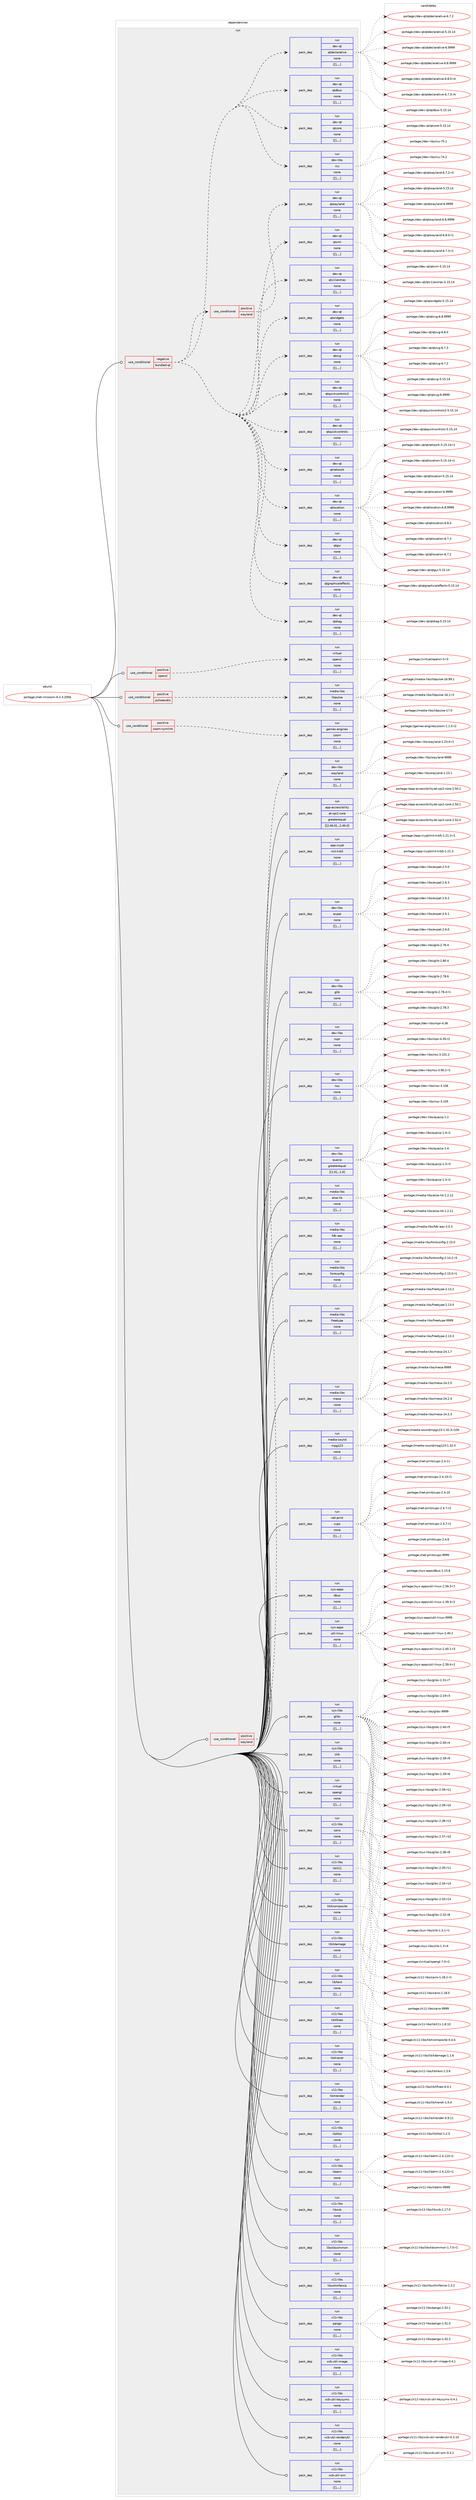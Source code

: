 digraph prolog {

# *************
# Graph options
# *************

newrank=true;
concentrate=true;
compound=true;
graph [rankdir=LR,fontname=Helvetica,fontsize=10,ranksep=1.5];#, ranksep=2.5, nodesep=0.2];
edge  [arrowhead=vee];
node  [fontname=Helvetica,fontsize=10];

# **********
# The ebuild
# **********

subgraph cluster_leftcol {
color=gray;
label=<<i>ebuild</i>>;
id [label="portage://net-im/zoom-6.2.3.2056", color=red, width=4, href="../net-im/zoom-6.2.3.2056.svg"];
}

# ****************
# The dependencies
# ****************

subgraph cluster_midcol {
color=gray;
label=<<i>dependencies</i>>;
subgraph cluster_compile {
fillcolor="#eeeeee";
style=filled;
label=<<i>compile</i>>;
}
subgraph cluster_compileandrun {
fillcolor="#eeeeee";
style=filled;
label=<<i>compile and run</i>>;
}
subgraph cluster_run {
fillcolor="#eeeeee";
style=filled;
label=<<i>run</i>>;
subgraph cond98597 {
dependency377284 [label=<<TABLE BORDER="0" CELLBORDER="1" CELLSPACING="0" CELLPADDING="4"><TR><TD ROWSPAN="3" CELLPADDING="10">use_conditional</TD></TR><TR><TD>negative</TD></TR><TR><TD>bundled-qt</TD></TR></TABLE>>, shape=none, color=red];
subgraph pack275786 {
dependency377289 [label=<<TABLE BORDER="0" CELLBORDER="1" CELLSPACING="0" CELLPADDING="4" WIDTH="220"><TR><TD ROWSPAN="6" CELLPADDING="30">pack_dep</TD></TR><TR><TD WIDTH="110">run</TD></TR><TR><TD>dev-libs</TD></TR><TR><TD>icu</TD></TR><TR><TD>none</TD></TR><TR><TD>[[],,,,]</TD></TR></TABLE>>, shape=none, color=blue];
}
dependency377284:e -> dependency377289:w [weight=20,style="dashed",arrowhead="vee"];
subgraph pack275790 {
dependency377309 [label=<<TABLE BORDER="0" CELLBORDER="1" CELLSPACING="0" CELLPADDING="4" WIDTH="220"><TR><TD ROWSPAN="6" CELLPADDING="30">pack_dep</TD></TR><TR><TD WIDTH="110">run</TD></TR><TR><TD>dev-qt</TD></TR><TR><TD>qtcore</TD></TR><TR><TD>none</TD></TR><TR><TD>[[],,,,]</TD></TR></TABLE>>, shape=none, color=blue];
}
dependency377284:e -> dependency377309:w [weight=20,style="dashed",arrowhead="vee"];
subgraph pack275821 {
dependency377350 [label=<<TABLE BORDER="0" CELLBORDER="1" CELLSPACING="0" CELLPADDING="4" WIDTH="220"><TR><TD ROWSPAN="6" CELLPADDING="30">pack_dep</TD></TR><TR><TD WIDTH="110">run</TD></TR><TR><TD>dev-qt</TD></TR><TR><TD>qtdbus</TD></TR><TR><TD>none</TD></TR><TR><TD>[[],,,,]</TD></TR></TABLE>>, shape=none, color=blue];
}
dependency377284:e -> dependency377350:w [weight=20,style="dashed",arrowhead="vee"];
subgraph pack275874 {
dependency377523 [label=<<TABLE BORDER="0" CELLBORDER="1" CELLSPACING="0" CELLPADDING="4" WIDTH="220"><TR><TD ROWSPAN="6" CELLPADDING="30">pack_dep</TD></TR><TR><TD WIDTH="110">run</TD></TR><TR><TD>dev-qt</TD></TR><TR><TD>qtdeclarative</TD></TR><TR><TD>none</TD></TR><TR><TD>[[],,,,]</TD></TR></TABLE>>, shape=none, color=blue];
}
dependency377284:e -> dependency377523:w [weight=20,style="dashed",arrowhead="vee"];
subgraph pack276017 {
dependency377591 [label=<<TABLE BORDER="0" CELLBORDER="1" CELLSPACING="0" CELLPADDING="4" WIDTH="220"><TR><TD ROWSPAN="6" CELLPADDING="30">pack_dep</TD></TR><TR><TD WIDTH="110">run</TD></TR><TR><TD>dev-qt</TD></TR><TR><TD>qtdiag</TD></TR><TR><TD>none</TD></TR><TR><TD>[[],,,,]</TD></TR></TABLE>>, shape=none, color=blue];
}
dependency377284:e -> dependency377591:w [weight=20,style="dashed",arrowhead="vee"];
subgraph pack276031 {
dependency377598 [label=<<TABLE BORDER="0" CELLBORDER="1" CELLSPACING="0" CELLPADDING="4" WIDTH="220"><TR><TD ROWSPAN="6" CELLPADDING="30">pack_dep</TD></TR><TR><TD WIDTH="110">run</TD></TR><TR><TD>dev-qt</TD></TR><TR><TD>qtgraphicaleffects</TD></TR><TR><TD>none</TD></TR><TR><TD>[[],,,,]</TD></TR></TABLE>>, shape=none, color=blue];
}
dependency377284:e -> dependency377598:w [weight=20,style="dashed",arrowhead="vee"];
subgraph pack276047 {
dependency377622 [label=<<TABLE BORDER="0" CELLBORDER="1" CELLSPACING="0" CELLPADDING="4" WIDTH="220"><TR><TD ROWSPAN="6" CELLPADDING="30">pack_dep</TD></TR><TR><TD WIDTH="110">run</TD></TR><TR><TD>dev-qt</TD></TR><TR><TD>qtgui</TD></TR><TR><TD>none</TD></TR><TR><TD>[[],,,,]</TD></TR></TABLE>>, shape=none, color=blue];
}
dependency377284:e -> dependency377622:w [weight=20,style="dashed",arrowhead="vee"];
subgraph pack276053 {
dependency377646 [label=<<TABLE BORDER="0" CELLBORDER="1" CELLSPACING="0" CELLPADDING="4" WIDTH="220"><TR><TD ROWSPAN="6" CELLPADDING="30">pack_dep</TD></TR><TR><TD WIDTH="110">run</TD></TR><TR><TD>dev-qt</TD></TR><TR><TD>qtlocation</TD></TR><TR><TD>none</TD></TR><TR><TD>[[],,,,]</TD></TR></TABLE>>, shape=none, color=blue];
}
dependency377284:e -> dependency377646:w [weight=20,style="dashed",arrowhead="vee"];
subgraph pack276068 {
dependency377696 [label=<<TABLE BORDER="0" CELLBORDER="1" CELLSPACING="0" CELLPADDING="4" WIDTH="220"><TR><TD ROWSPAN="6" CELLPADDING="30">pack_dep</TD></TR><TR><TD WIDTH="110">run</TD></TR><TR><TD>dev-qt</TD></TR><TR><TD>qtnetwork</TD></TR><TR><TD>none</TD></TR><TR><TD>[[],,,,]</TD></TR></TABLE>>, shape=none, color=blue];
}
dependency377284:e -> dependency377696:w [weight=20,style="dashed",arrowhead="vee"];
subgraph pack276142 {
dependency377741 [label=<<TABLE BORDER="0" CELLBORDER="1" CELLSPACING="0" CELLPADDING="4" WIDTH="220"><TR><TD ROWSPAN="6" CELLPADDING="30">pack_dep</TD></TR><TR><TD WIDTH="110">run</TD></TR><TR><TD>dev-qt</TD></TR><TR><TD>qtquickcontrols</TD></TR><TR><TD>none</TD></TR><TR><TD>[[],,,,]</TD></TR></TABLE>>, shape=none, color=blue];
}
dependency377284:e -> dependency377741:w [weight=20,style="dashed",arrowhead="vee"];
subgraph pack276240 {
dependency377905 [label=<<TABLE BORDER="0" CELLBORDER="1" CELLSPACING="0" CELLPADDING="4" WIDTH="220"><TR><TD ROWSPAN="6" CELLPADDING="30">pack_dep</TD></TR><TR><TD WIDTH="110">run</TD></TR><TR><TD>dev-qt</TD></TR><TR><TD>qtquickcontrols2</TD></TR><TR><TD>none</TD></TR><TR><TD>[[],,,,]</TD></TR></TABLE>>, shape=none, color=blue];
}
dependency377284:e -> dependency377905:w [weight=20,style="dashed",arrowhead="vee"];
subgraph pack276270 {
dependency377910 [label=<<TABLE BORDER="0" CELLBORDER="1" CELLSPACING="0" CELLPADDING="4" WIDTH="220"><TR><TD ROWSPAN="6" CELLPADDING="30">pack_dep</TD></TR><TR><TD WIDTH="110">run</TD></TR><TR><TD>dev-qt</TD></TR><TR><TD>qtsvg</TD></TR><TR><TD>none</TD></TR><TR><TD>[[],,,,]</TD></TR></TABLE>>, shape=none, color=blue];
}
dependency377284:e -> dependency377910:w [weight=20,style="dashed",arrowhead="vee"];
subgraph pack276301 {
dependency377980 [label=<<TABLE BORDER="0" CELLBORDER="1" CELLSPACING="0" CELLPADDING="4" WIDTH="220"><TR><TD ROWSPAN="6" CELLPADDING="30">pack_dep</TD></TR><TR><TD WIDTH="110">run</TD></TR><TR><TD>dev-qt</TD></TR><TR><TD>qtwidgets</TD></TR><TR><TD>none</TD></TR><TR><TD>[[],,,,]</TD></TR></TABLE>>, shape=none, color=blue];
}
dependency377284:e -> dependency377980:w [weight=20,style="dashed",arrowhead="vee"];
subgraph pack276355 {
dependency378019 [label=<<TABLE BORDER="0" CELLBORDER="1" CELLSPACING="0" CELLPADDING="4" WIDTH="220"><TR><TD ROWSPAN="6" CELLPADDING="30">pack_dep</TD></TR><TR><TD WIDTH="110">run</TD></TR><TR><TD>dev-qt</TD></TR><TR><TD>qtx11extras</TD></TR><TR><TD>none</TD></TR><TR><TD>[[],,,,]</TD></TR></TABLE>>, shape=none, color=blue];
}
dependency377284:e -> dependency378019:w [weight=20,style="dashed",arrowhead="vee"];
subgraph pack276374 {
dependency378072 [label=<<TABLE BORDER="0" CELLBORDER="1" CELLSPACING="0" CELLPADDING="4" WIDTH="220"><TR><TD ROWSPAN="6" CELLPADDING="30">pack_dep</TD></TR><TR><TD WIDTH="110">run</TD></TR><TR><TD>dev-qt</TD></TR><TR><TD>qtxml</TD></TR><TR><TD>none</TD></TR><TR><TD>[[],,,,]</TD></TR></TABLE>>, shape=none, color=blue];
}
dependency377284:e -> dependency378072:w [weight=20,style="dashed",arrowhead="vee"];
subgraph cond98779 {
dependency378105 [label=<<TABLE BORDER="0" CELLBORDER="1" CELLSPACING="0" CELLPADDING="4"><TR><TD ROWSPAN="3" CELLPADDING="10">use_conditional</TD></TR><TR><TD>positive</TD></TR><TR><TD>wayland</TD></TR></TABLE>>, shape=none, color=red];
subgraph pack276423 {
dependency378126 [label=<<TABLE BORDER="0" CELLBORDER="1" CELLSPACING="0" CELLPADDING="4" WIDTH="220"><TR><TD ROWSPAN="6" CELLPADDING="30">pack_dep</TD></TR><TR><TD WIDTH="110">run</TD></TR><TR><TD>dev-qt</TD></TR><TR><TD>qtwayland</TD></TR><TR><TD>none</TD></TR><TR><TD>[[],,,,]</TD></TR></TABLE>>, shape=none, color=blue];
}
dependency378105:e -> dependency378126:w [weight=20,style="dashed",arrowhead="vee"];
}
dependency377284:e -> dependency378105:w [weight=20,style="dashed",arrowhead="vee"];
}
id:e -> dependency377284:w [weight=20,style="solid",arrowhead="odot"];
subgraph cond98793 {
dependency378142 [label=<<TABLE BORDER="0" CELLBORDER="1" CELLSPACING="0" CELLPADDING="4"><TR><TD ROWSPAN="3" CELLPADDING="10">use_conditional</TD></TR><TR><TD>positive</TD></TR><TR><TD>opencl</TD></TR></TABLE>>, shape=none, color=red];
subgraph pack276440 {
dependency378178 [label=<<TABLE BORDER="0" CELLBORDER="1" CELLSPACING="0" CELLPADDING="4" WIDTH="220"><TR><TD ROWSPAN="6" CELLPADDING="30">pack_dep</TD></TR><TR><TD WIDTH="110">run</TD></TR><TR><TD>virtual</TD></TR><TR><TD>opencl</TD></TR><TR><TD>none</TD></TR><TR><TD>[[],,,,]</TD></TR></TABLE>>, shape=none, color=blue];
}
dependency378142:e -> dependency378178:w [weight=20,style="dashed",arrowhead="vee"];
}
id:e -> dependency378142:w [weight=20,style="solid",arrowhead="odot"];
subgraph cond98814 {
dependency378194 [label=<<TABLE BORDER="0" CELLBORDER="1" CELLSPACING="0" CELLPADDING="4"><TR><TD ROWSPAN="3" CELLPADDING="10">use_conditional</TD></TR><TR><TD>positive</TD></TR><TR><TD>pulseaudio</TD></TR></TABLE>>, shape=none, color=red];
subgraph pack276522 {
dependency378333 [label=<<TABLE BORDER="0" CELLBORDER="1" CELLSPACING="0" CELLPADDING="4" WIDTH="220"><TR><TD ROWSPAN="6" CELLPADDING="30">pack_dep</TD></TR><TR><TD WIDTH="110">run</TD></TR><TR><TD>media-libs</TD></TR><TR><TD>libpulse</TD></TR><TR><TD>none</TD></TR><TR><TD>[[],,,,]</TD></TR></TABLE>>, shape=none, color=blue];
}
dependency378194:e -> dependency378333:w [weight=20,style="dashed",arrowhead="vee"];
}
id:e -> dependency378194:w [weight=20,style="solid",arrowhead="odot"];
subgraph cond98865 {
dependency378363 [label=<<TABLE BORDER="0" CELLBORDER="1" CELLSPACING="0" CELLPADDING="4"><TR><TD ROWSPAN="3" CELLPADDING="10">use_conditional</TD></TR><TR><TD>positive</TD></TR><TR><TD>wayland</TD></TR></TABLE>>, shape=none, color=red];
subgraph pack276593 {
dependency378381 [label=<<TABLE BORDER="0" CELLBORDER="1" CELLSPACING="0" CELLPADDING="4" WIDTH="220"><TR><TD ROWSPAN="6" CELLPADDING="30">pack_dep</TD></TR><TR><TD WIDTH="110">run</TD></TR><TR><TD>dev-libs</TD></TR><TR><TD>wayland</TD></TR><TR><TD>none</TD></TR><TR><TD>[[],,,,]</TD></TR></TABLE>>, shape=none, color=blue];
}
dependency378363:e -> dependency378381:w [weight=20,style="dashed",arrowhead="vee"];
}
id:e -> dependency378363:w [weight=20,style="solid",arrowhead="odot"];
subgraph cond98888 {
dependency378475 [label=<<TABLE BORDER="0" CELLBORDER="1" CELLSPACING="0" CELLPADDING="4"><TR><TD ROWSPAN="3" CELLPADDING="10">use_conditional</TD></TR><TR><TD>positive</TD></TR><TR><TD>zoom-symlink</TD></TR></TABLE>>, shape=none, color=red];
subgraph pack276728 {
dependency378606 [label=<<TABLE BORDER="0" CELLBORDER="1" CELLSPACING="0" CELLPADDING="4" WIDTH="220"><TR><TD ROWSPAN="6" CELLPADDING="30">pack_dep</TD></TR><TR><TD WIDTH="110">run</TD></TR><TR><TD>games-engines</TD></TR><TR><TD>zoom</TD></TR><TR><TD>none</TD></TR><TR><TD>[[],,,,]</TD></TR></TABLE>>, shape=none, color=blue];
}
dependency378475:e -> dependency378606:w [weight=20,style="dashed",arrowhead="vee"];
}
id:e -> dependency378475:w [weight=20,style="solid",arrowhead="odot"];
subgraph pack276771 {
dependency378679 [label=<<TABLE BORDER="0" CELLBORDER="1" CELLSPACING="0" CELLPADDING="4" WIDTH="220"><TR><TD ROWSPAN="6" CELLPADDING="30">pack_dep</TD></TR><TR><TD WIDTH="110">run</TD></TR><TR><TD>app-accessibility</TD></TR><TR><TD>at-spi2-core</TD></TR><TR><TD>greaterequal</TD></TR><TR><TD>[[2,46,0],,,2.46.0]</TD></TR></TABLE>>, shape=none, color=blue];
}
id:e -> dependency378679:w [weight=20,style="solid",arrowhead="odot"];
subgraph pack276817 {
dependency378732 [label=<<TABLE BORDER="0" CELLBORDER="1" CELLSPACING="0" CELLPADDING="4" WIDTH="220"><TR><TD ROWSPAN="6" CELLPADDING="30">pack_dep</TD></TR><TR><TD WIDTH="110">run</TD></TR><TR><TD>app-crypt</TD></TR><TR><TD>mit-krb5</TD></TR><TR><TD>none</TD></TR><TR><TD>[[],,,,]</TD></TR></TABLE>>, shape=none, color=blue];
}
id:e -> dependency378732:w [weight=20,style="solid",arrowhead="odot"];
subgraph pack276844 {
dependency378769 [label=<<TABLE BORDER="0" CELLBORDER="1" CELLSPACING="0" CELLPADDING="4" WIDTH="220"><TR><TD ROWSPAN="6" CELLPADDING="30">pack_dep</TD></TR><TR><TD WIDTH="110">run</TD></TR><TR><TD>dev-libs</TD></TR><TR><TD>expat</TD></TR><TR><TD>none</TD></TR><TR><TD>[[],,,,]</TD></TR></TABLE>>, shape=none, color=blue];
}
id:e -> dependency378769:w [weight=20,style="solid",arrowhead="odot"];
subgraph pack276877 {
dependency378851 [label=<<TABLE BORDER="0" CELLBORDER="1" CELLSPACING="0" CELLPADDING="4" WIDTH="220"><TR><TD ROWSPAN="6" CELLPADDING="30">pack_dep</TD></TR><TR><TD WIDTH="110">run</TD></TR><TR><TD>dev-libs</TD></TR><TR><TD>glib</TD></TR><TR><TD>none</TD></TR><TR><TD>[[],,,,]</TD></TR></TABLE>>, shape=none, color=blue];
}
id:e -> dependency378851:w [weight=20,style="solid",arrowhead="odot"];
subgraph pack276938 {
dependency378871 [label=<<TABLE BORDER="0" CELLBORDER="1" CELLSPACING="0" CELLPADDING="4" WIDTH="220"><TR><TD ROWSPAN="6" CELLPADDING="30">pack_dep</TD></TR><TR><TD WIDTH="110">run</TD></TR><TR><TD>dev-libs</TD></TR><TR><TD>nspr</TD></TR><TR><TD>none</TD></TR><TR><TD>[[],,,,]</TD></TR></TABLE>>, shape=none, color=blue];
}
id:e -> dependency378871:w [weight=20,style="solid",arrowhead="odot"];
subgraph pack276999 {
dependency378966 [label=<<TABLE BORDER="0" CELLBORDER="1" CELLSPACING="0" CELLPADDING="4" WIDTH="220"><TR><TD ROWSPAN="6" CELLPADDING="30">pack_dep</TD></TR><TR><TD WIDTH="110">run</TD></TR><TR><TD>dev-libs</TD></TR><TR><TD>nss</TD></TR><TR><TD>none</TD></TR><TR><TD>[[],,,,]</TD></TR></TABLE>>, shape=none, color=blue];
}
id:e -> dependency378966:w [weight=20,style="solid",arrowhead="odot"];
subgraph pack277017 {
dependency379067 [label=<<TABLE BORDER="0" CELLBORDER="1" CELLSPACING="0" CELLPADDING="4" WIDTH="220"><TR><TD ROWSPAN="6" CELLPADDING="30">pack_dep</TD></TR><TR><TD WIDTH="110">run</TD></TR><TR><TD>dev-libs</TD></TR><TR><TD>quazip</TD></TR><TR><TD>greaterequal</TD></TR><TR><TD>[[1,0],,,1.0]</TD></TR></TABLE>>, shape=none, color=blue];
}
id:e -> dependency379067:w [weight=20,style="solid",arrowhead="odot"];
subgraph pack277092 {
dependency379097 [label=<<TABLE BORDER="0" CELLBORDER="1" CELLSPACING="0" CELLPADDING="4" WIDTH="220"><TR><TD ROWSPAN="6" CELLPADDING="30">pack_dep</TD></TR><TR><TD WIDTH="110">run</TD></TR><TR><TD>media-libs</TD></TR><TR><TD>alsa-lib</TD></TR><TR><TD>none</TD></TR><TR><TD>[[],,,,]</TD></TR></TABLE>>, shape=none, color=blue];
}
id:e -> dependency379097:w [weight=20,style="solid",arrowhead="odot"];
subgraph pack277106 {
dependency379131 [label=<<TABLE BORDER="0" CELLBORDER="1" CELLSPACING="0" CELLPADDING="4" WIDTH="220"><TR><TD ROWSPAN="6" CELLPADDING="30">pack_dep</TD></TR><TR><TD WIDTH="110">run</TD></TR><TR><TD>media-libs</TD></TR><TR><TD>fdk-aac</TD></TR><TR><TD>none</TD></TR><TR><TD>[[],,,,]</TD></TR></TABLE>>, shape=none, color=blue];
}
id:e -> dependency379131:w [weight=20,style="solid",arrowhead="odot"];
subgraph pack277123 {
dependency379152 [label=<<TABLE BORDER="0" CELLBORDER="1" CELLSPACING="0" CELLPADDING="4" WIDTH="220"><TR><TD ROWSPAN="6" CELLPADDING="30">pack_dep</TD></TR><TR><TD WIDTH="110">run</TD></TR><TR><TD>media-libs</TD></TR><TR><TD>fontconfig</TD></TR><TR><TD>none</TD></TR><TR><TD>[[],,,,]</TD></TR></TABLE>>, shape=none, color=blue];
}
id:e -> dependency379152:w [weight=20,style="solid",arrowhead="odot"];
subgraph pack277136 {
dependency379156 [label=<<TABLE BORDER="0" CELLBORDER="1" CELLSPACING="0" CELLPADDING="4" WIDTH="220"><TR><TD ROWSPAN="6" CELLPADDING="30">pack_dep</TD></TR><TR><TD WIDTH="110">run</TD></TR><TR><TD>media-libs</TD></TR><TR><TD>freetype</TD></TR><TR><TD>none</TD></TR><TR><TD>[[],,,,]</TD></TR></TABLE>>, shape=none, color=blue];
}
id:e -> dependency379156:w [weight=20,style="solid",arrowhead="odot"];
subgraph pack277147 {
dependency379194 [label=<<TABLE BORDER="0" CELLBORDER="1" CELLSPACING="0" CELLPADDING="4" WIDTH="220"><TR><TD ROWSPAN="6" CELLPADDING="30">pack_dep</TD></TR><TR><TD WIDTH="110">run</TD></TR><TR><TD>media-libs</TD></TR><TR><TD>mesa</TD></TR><TR><TD>none</TD></TR><TR><TD>[[],,,,]</TD></TR></TABLE>>, shape=none, color=blue];
}
id:e -> dependency379194:w [weight=20,style="solid",arrowhead="odot"];
subgraph pack277164 {
dependency379232 [label=<<TABLE BORDER="0" CELLBORDER="1" CELLSPACING="0" CELLPADDING="4" WIDTH="220"><TR><TD ROWSPAN="6" CELLPADDING="30">pack_dep</TD></TR><TR><TD WIDTH="110">run</TD></TR><TR><TD>media-sound</TD></TR><TR><TD>mpg123</TD></TR><TR><TD>none</TD></TR><TR><TD>[[],,,,]</TD></TR></TABLE>>, shape=none, color=blue];
}
id:e -> dependency379232:w [weight=20,style="solid",arrowhead="odot"];
subgraph pack277190 {
dependency379234 [label=<<TABLE BORDER="0" CELLBORDER="1" CELLSPACING="0" CELLPADDING="4" WIDTH="220"><TR><TD ROWSPAN="6" CELLPADDING="30">pack_dep</TD></TR><TR><TD WIDTH="110">run</TD></TR><TR><TD>net-print</TD></TR><TR><TD>cups</TD></TR><TR><TD>none</TD></TR><TR><TD>[[],,,,]</TD></TR></TABLE>>, shape=none, color=blue];
}
id:e -> dependency379234:w [weight=20,style="solid",arrowhead="odot"];
subgraph pack277203 {
dependency379273 [label=<<TABLE BORDER="0" CELLBORDER="1" CELLSPACING="0" CELLPADDING="4" WIDTH="220"><TR><TD ROWSPAN="6" CELLPADDING="30">pack_dep</TD></TR><TR><TD WIDTH="110">run</TD></TR><TR><TD>sys-apps</TD></TR><TR><TD>dbus</TD></TR><TR><TD>none</TD></TR><TR><TD>[[],,,,]</TD></TR></TABLE>>, shape=none, color=blue];
}
id:e -> dependency379273:w [weight=20,style="solid",arrowhead="odot"];
subgraph pack277238 {
dependency379310 [label=<<TABLE BORDER="0" CELLBORDER="1" CELLSPACING="0" CELLPADDING="4" WIDTH="220"><TR><TD ROWSPAN="6" CELLPADDING="30">pack_dep</TD></TR><TR><TD WIDTH="110">run</TD></TR><TR><TD>sys-apps</TD></TR><TR><TD>util-linux</TD></TR><TR><TD>none</TD></TR><TR><TD>[[],,,,]</TD></TR></TABLE>>, shape=none, color=blue];
}
id:e -> dependency379310:w [weight=20,style="solid",arrowhead="odot"];
subgraph pack277291 {
dependency379402 [label=<<TABLE BORDER="0" CELLBORDER="1" CELLSPACING="0" CELLPADDING="4" WIDTH="220"><TR><TD ROWSPAN="6" CELLPADDING="30">pack_dep</TD></TR><TR><TD WIDTH="110">run</TD></TR><TR><TD>sys-libs</TD></TR><TR><TD>glibc</TD></TR><TR><TD>none</TD></TR><TR><TD>[[],,,,]</TD></TR></TABLE>>, shape=none, color=blue];
}
id:e -> dependency379402:w [weight=20,style="solid",arrowhead="odot"];
subgraph pack277314 {
dependency379452 [label=<<TABLE BORDER="0" CELLBORDER="1" CELLSPACING="0" CELLPADDING="4" WIDTH="220"><TR><TD ROWSPAN="6" CELLPADDING="30">pack_dep</TD></TR><TR><TD WIDTH="110">run</TD></TR><TR><TD>sys-libs</TD></TR><TR><TD>zlib</TD></TR><TR><TD>none</TD></TR><TR><TD>[[],,,,]</TD></TR></TABLE>>, shape=none, color=blue];
}
id:e -> dependency379452:w [weight=20,style="solid",arrowhead="odot"];
subgraph pack277331 {
dependency379456 [label=<<TABLE BORDER="0" CELLBORDER="1" CELLSPACING="0" CELLPADDING="4" WIDTH="220"><TR><TD ROWSPAN="6" CELLPADDING="30">pack_dep</TD></TR><TR><TD WIDTH="110">run</TD></TR><TR><TD>virtual</TD></TR><TR><TD>opengl</TD></TR><TR><TD>none</TD></TR><TR><TD>[[],,,,]</TD></TR></TABLE>>, shape=none, color=blue];
}
id:e -> dependency379456:w [weight=20,style="solid",arrowhead="odot"];
subgraph pack277334 {
dependency379459 [label=<<TABLE BORDER="0" CELLBORDER="1" CELLSPACING="0" CELLPADDING="4" WIDTH="220"><TR><TD ROWSPAN="6" CELLPADDING="30">pack_dep</TD></TR><TR><TD WIDTH="110">run</TD></TR><TR><TD>x11-libs</TD></TR><TR><TD>cairo</TD></TR><TR><TD>none</TD></TR><TR><TD>[[],,,,]</TD></TR></TABLE>>, shape=none, color=blue];
}
id:e -> dependency379459:w [weight=20,style="solid",arrowhead="odot"];
subgraph pack277364 {
dependency379501 [label=<<TABLE BORDER="0" CELLBORDER="1" CELLSPACING="0" CELLPADDING="4" WIDTH="220"><TR><TD ROWSPAN="6" CELLPADDING="30">pack_dep</TD></TR><TR><TD WIDTH="110">run</TD></TR><TR><TD>x11-libs</TD></TR><TR><TD>libX11</TD></TR><TR><TD>none</TD></TR><TR><TD>[[],,,,]</TD></TR></TABLE>>, shape=none, color=blue];
}
id:e -> dependency379501:w [weight=20,style="solid",arrowhead="odot"];
subgraph pack277368 {
dependency379503 [label=<<TABLE BORDER="0" CELLBORDER="1" CELLSPACING="0" CELLPADDING="4" WIDTH="220"><TR><TD ROWSPAN="6" CELLPADDING="30">pack_dep</TD></TR><TR><TD WIDTH="110">run</TD></TR><TR><TD>x11-libs</TD></TR><TR><TD>libXcomposite</TD></TR><TR><TD>none</TD></TR><TR><TD>[[],,,,]</TD></TR></TABLE>>, shape=none, color=blue];
}
id:e -> dependency379503:w [weight=20,style="solid",arrowhead="odot"];
subgraph pack277372 {
dependency379548 [label=<<TABLE BORDER="0" CELLBORDER="1" CELLSPACING="0" CELLPADDING="4" WIDTH="220"><TR><TD ROWSPAN="6" CELLPADDING="30">pack_dep</TD></TR><TR><TD WIDTH="110">run</TD></TR><TR><TD>x11-libs</TD></TR><TR><TD>libXdamage</TD></TR><TR><TD>none</TD></TR><TR><TD>[[],,,,]</TD></TR></TABLE>>, shape=none, color=blue];
}
id:e -> dependency379548:w [weight=20,style="solid",arrowhead="odot"];
subgraph pack277402 {
dependency379611 [label=<<TABLE BORDER="0" CELLBORDER="1" CELLSPACING="0" CELLPADDING="4" WIDTH="220"><TR><TD ROWSPAN="6" CELLPADDING="30">pack_dep</TD></TR><TR><TD WIDTH="110">run</TD></TR><TR><TD>x11-libs</TD></TR><TR><TD>libXext</TD></TR><TR><TD>none</TD></TR><TR><TD>[[],,,,]</TD></TR></TABLE>>, shape=none, color=blue];
}
id:e -> dependency379611:w [weight=20,style="solid",arrowhead="odot"];
subgraph pack277459 {
dependency379633 [label=<<TABLE BORDER="0" CELLBORDER="1" CELLSPACING="0" CELLPADDING="4" WIDTH="220"><TR><TD ROWSPAN="6" CELLPADDING="30">pack_dep</TD></TR><TR><TD WIDTH="110">run</TD></TR><TR><TD>x11-libs</TD></TR><TR><TD>libXfixes</TD></TR><TR><TD>none</TD></TR><TR><TD>[[],,,,]</TD></TR></TABLE>>, shape=none, color=blue];
}
id:e -> dependency379633:w [weight=20,style="solid",arrowhead="odot"];
subgraph pack277477 {
dependency379680 [label=<<TABLE BORDER="0" CELLBORDER="1" CELLSPACING="0" CELLPADDING="4" WIDTH="220"><TR><TD ROWSPAN="6" CELLPADDING="30">pack_dep</TD></TR><TR><TD WIDTH="110">run</TD></TR><TR><TD>x11-libs</TD></TR><TR><TD>libXrandr</TD></TR><TR><TD>none</TD></TR><TR><TD>[[],,,,]</TD></TR></TABLE>>, shape=none, color=blue];
}
id:e -> dependency379680:w [weight=20,style="solid",arrowhead="odot"];
subgraph pack277550 {
dependency379805 [label=<<TABLE BORDER="0" CELLBORDER="1" CELLSPACING="0" CELLPADDING="4" WIDTH="220"><TR><TD ROWSPAN="6" CELLPADDING="30">pack_dep</TD></TR><TR><TD WIDTH="110">run</TD></TR><TR><TD>x11-libs</TD></TR><TR><TD>libXrender</TD></TR><TR><TD>none</TD></TR><TR><TD>[[],,,,]</TD></TR></TABLE>>, shape=none, color=blue];
}
id:e -> dependency379805:w [weight=20,style="solid",arrowhead="odot"];
subgraph pack277583 {
dependency379810 [label=<<TABLE BORDER="0" CELLBORDER="1" CELLSPACING="0" CELLPADDING="4" WIDTH="220"><TR><TD ROWSPAN="6" CELLPADDING="30">pack_dep</TD></TR><TR><TD WIDTH="110">run</TD></TR><TR><TD>x11-libs</TD></TR><TR><TD>libXtst</TD></TR><TR><TD>none</TD></TR><TR><TD>[[],,,,]</TD></TR></TABLE>>, shape=none, color=blue];
}
id:e -> dependency379810:w [weight=20,style="solid",arrowhead="odot"];
subgraph pack277599 {
dependency379853 [label=<<TABLE BORDER="0" CELLBORDER="1" CELLSPACING="0" CELLPADDING="4" WIDTH="220"><TR><TD ROWSPAN="6" CELLPADDING="30">pack_dep</TD></TR><TR><TD WIDTH="110">run</TD></TR><TR><TD>x11-libs</TD></TR><TR><TD>libdrm</TD></TR><TR><TD>none</TD></TR><TR><TD>[[],,,,]</TD></TR></TABLE>>, shape=none, color=blue];
}
id:e -> dependency379853:w [weight=20,style="solid",arrowhead="odot"];
subgraph pack277624 {
dependency379875 [label=<<TABLE BORDER="0" CELLBORDER="1" CELLSPACING="0" CELLPADDING="4" WIDTH="220"><TR><TD ROWSPAN="6" CELLPADDING="30">pack_dep</TD></TR><TR><TD WIDTH="110">run</TD></TR><TR><TD>x11-libs</TD></TR><TR><TD>libxcb</TD></TR><TR><TD>none</TD></TR><TR><TD>[[],,,,]</TD></TR></TABLE>>, shape=none, color=blue];
}
id:e -> dependency379875:w [weight=20,style="solid",arrowhead="odot"];
subgraph pack277639 {
dependency379967 [label=<<TABLE BORDER="0" CELLBORDER="1" CELLSPACING="0" CELLPADDING="4" WIDTH="220"><TR><TD ROWSPAN="6" CELLPADDING="30">pack_dep</TD></TR><TR><TD WIDTH="110">run</TD></TR><TR><TD>x11-libs</TD></TR><TR><TD>libxkbcommon</TD></TR><TR><TD>none</TD></TR><TR><TD>[[],,,,]</TD></TR></TABLE>>, shape=none, color=blue];
}
id:e -> dependency379967:w [weight=20,style="solid",arrowhead="odot"];
subgraph pack277706 {
dependency380033 [label=<<TABLE BORDER="0" CELLBORDER="1" CELLSPACING="0" CELLPADDING="4" WIDTH="220"><TR><TD ROWSPAN="6" CELLPADDING="30">pack_dep</TD></TR><TR><TD WIDTH="110">run</TD></TR><TR><TD>x11-libs</TD></TR><TR><TD>libxshmfence</TD></TR><TR><TD>none</TD></TR><TR><TD>[[],,,,]</TD></TR></TABLE>>, shape=none, color=blue];
}
id:e -> dependency380033:w [weight=20,style="solid",arrowhead="odot"];
subgraph pack277758 {
dependency380116 [label=<<TABLE BORDER="0" CELLBORDER="1" CELLSPACING="0" CELLPADDING="4" WIDTH="220"><TR><TD ROWSPAN="6" CELLPADDING="30">pack_dep</TD></TR><TR><TD WIDTH="110">run</TD></TR><TR><TD>x11-libs</TD></TR><TR><TD>pango</TD></TR><TR><TD>none</TD></TR><TR><TD>[[],,,,]</TD></TR></TABLE>>, shape=none, color=blue];
}
id:e -> dependency380116:w [weight=20,style="solid",arrowhead="odot"];
subgraph pack277800 {
dependency380157 [label=<<TABLE BORDER="0" CELLBORDER="1" CELLSPACING="0" CELLPADDING="4" WIDTH="220"><TR><TD ROWSPAN="6" CELLPADDING="30">pack_dep</TD></TR><TR><TD WIDTH="110">run</TD></TR><TR><TD>x11-libs</TD></TR><TR><TD>xcb-util-image</TD></TR><TR><TD>none</TD></TR><TR><TD>[[],,,,]</TD></TR></TABLE>>, shape=none, color=blue];
}
id:e -> dependency380157:w [weight=20,style="solid",arrowhead="odot"];
subgraph pack277829 {
dependency380180 [label=<<TABLE BORDER="0" CELLBORDER="1" CELLSPACING="0" CELLPADDING="4" WIDTH="220"><TR><TD ROWSPAN="6" CELLPADDING="30">pack_dep</TD></TR><TR><TD WIDTH="110">run</TD></TR><TR><TD>x11-libs</TD></TR><TR><TD>xcb-util-keysyms</TD></TR><TR><TD>none</TD></TR><TR><TD>[[],,,,]</TD></TR></TABLE>>, shape=none, color=blue];
}
id:e -> dependency380180:w [weight=20,style="solid",arrowhead="odot"];
subgraph pack277830 {
dependency380183 [label=<<TABLE BORDER="0" CELLBORDER="1" CELLSPACING="0" CELLPADDING="4" WIDTH="220"><TR><TD ROWSPAN="6" CELLPADDING="30">pack_dep</TD></TR><TR><TD WIDTH="110">run</TD></TR><TR><TD>x11-libs</TD></TR><TR><TD>xcb-util-renderutil</TD></TR><TR><TD>none</TD></TR><TR><TD>[[],,,,]</TD></TR></TABLE>>, shape=none, color=blue];
}
id:e -> dependency380183:w [weight=20,style="solid",arrowhead="odot"];
subgraph pack277849 {
dependency380207 [label=<<TABLE BORDER="0" CELLBORDER="1" CELLSPACING="0" CELLPADDING="4" WIDTH="220"><TR><TD ROWSPAN="6" CELLPADDING="30">pack_dep</TD></TR><TR><TD WIDTH="110">run</TD></TR><TR><TD>x11-libs</TD></TR><TR><TD>xcb-util-wm</TD></TR><TR><TD>none</TD></TR><TR><TD>[[],,,,]</TD></TR></TABLE>>, shape=none, color=blue];
}
id:e -> dependency380207:w [weight=20,style="solid",arrowhead="odot"];
}
}

# **************
# The candidates
# **************

subgraph cluster_choices {
rank=same;
color=gray;
label=<<i>candidates</i>>;

subgraph choice275934 {
color=black;
nodesep=1;
choice100101118451081059811547105991174555534649 [label="portage://dev-libs/icu-75.1", color=red, width=4,href="../dev-libs/icu-75.1.svg"];
choice100101118451081059811547105991174555524650 [label="portage://dev-libs/icu-74.2", color=red, width=4,href="../dev-libs/icu-74.2.svg"];
dependency377289:e -> choice100101118451081059811547105991174555534649:w [style=dotted,weight="100"];
dependency377289:e -> choice100101118451081059811547105991174555524650:w [style=dotted,weight="100"];
}
subgraph choice275960 {
color=black;
nodesep=1;
choice1001011184511311647113116991111141014553464953464952 [label="portage://dev-qt/qtcore-5.15.14", color=red, width=4,href="../dev-qt/qtcore-5.15.14.svg"];
dependency377309:e -> choice1001011184511311647113116991111141014553464953464952:w [style=dotted,weight="100"];
}
subgraph choice275983 {
color=black;
nodesep=1;
choice1001011184511311647113116100981171154553464953464952 [label="portage://dev-qt/qtdbus-5.15.14", color=red, width=4,href="../dev-qt/qtdbus-5.15.14.svg"];
dependency377350:e -> choice1001011184511311647113116100981171154553464953464952:w [style=dotted,weight="100"];
}
subgraph choice276017 {
color=black;
nodesep=1;
choice100101118451131164711311610010199108971149711610511810145544657575757 [label="portage://dev-qt/qtdeclarative-6.9999", color=red, width=4,href="../dev-qt/qtdeclarative-6.9999.svg"];
choice1001011184511311647113116100101991089711497116105118101455446564657575757 [label="portage://dev-qt/qtdeclarative-6.8.9999", color=red, width=4,href="../dev-qt/qtdeclarative-6.8.9999.svg"];
choice10010111845113116471131161001019910897114971161051181014554465646484511452 [label="portage://dev-qt/qtdeclarative-6.8.0-r4", color=red, width=4,href="../dev-qt/qtdeclarative-6.8.0-r4.svg"];
choice10010111845113116471131161001019910897114971161051181014554465546514511452 [label="portage://dev-qt/qtdeclarative-6.7.3-r4", color=red, width=4,href="../dev-qt/qtdeclarative-6.7.3-r4.svg"];
choice1001011184511311647113116100101991089711497116105118101455446554650 [label="portage://dev-qt/qtdeclarative-6.7.2", color=red, width=4,href="../dev-qt/qtdeclarative-6.7.2.svg"];
choice10010111845113116471131161001019910897114971161051181014553464953464952 [label="portage://dev-qt/qtdeclarative-5.15.14", color=red, width=4,href="../dev-qt/qtdeclarative-5.15.14.svg"];
dependency377523:e -> choice100101118451131164711311610010199108971149711610511810145544657575757:w [style=dotted,weight="100"];
dependency377523:e -> choice1001011184511311647113116100101991089711497116105118101455446564657575757:w [style=dotted,weight="100"];
dependency377523:e -> choice10010111845113116471131161001019910897114971161051181014554465646484511452:w [style=dotted,weight="100"];
dependency377523:e -> choice10010111845113116471131161001019910897114971161051181014554465546514511452:w [style=dotted,weight="100"];
dependency377523:e -> choice1001011184511311647113116100101991089711497116105118101455446554650:w [style=dotted,weight="100"];
dependency377523:e -> choice10010111845113116471131161001019910897114971161051181014553464953464952:w [style=dotted,weight="100"];
}
subgraph choice276053 {
color=black;
nodesep=1;
choice1001011184511311647113116100105971034553464953464952 [label="portage://dev-qt/qtdiag-5.15.14", color=red, width=4,href="../dev-qt/qtdiag-5.15.14.svg"];
dependency377591:e -> choice1001011184511311647113116100105971034553464953464952:w [style=dotted,weight="100"];
}
subgraph choice276057 {
color=black;
nodesep=1;
choice1001011184511311647113116103114971121041059997108101102102101991161154553464953464952 [label="portage://dev-qt/qtgraphicaleffects-5.15.14", color=red, width=4,href="../dev-qt/qtgraphicaleffects-5.15.14.svg"];
dependency377598:e -> choice1001011184511311647113116103114971121041059997108101102102101991161154553464953464952:w [style=dotted,weight="100"];
}
subgraph choice276059 {
color=black;
nodesep=1;
choice10010111845113116471131161031171054553464953464952 [label="portage://dev-qt/qtgui-5.15.14", color=red, width=4,href="../dev-qt/qtgui-5.15.14.svg"];
dependency377622:e -> choice10010111845113116471131161031171054553464953464952:w [style=dotted,weight="100"];
}
subgraph choice276061 {
color=black;
nodesep=1;
choice1001011184511311647113116108111999711610511111045544657575757 [label="portage://dev-qt/qtlocation-6.9999", color=red, width=4,href="../dev-qt/qtlocation-6.9999.svg"];
choice10010111845113116471131161081119997116105111110455446564657575757 [label="portage://dev-qt/qtlocation-6.8.9999", color=red, width=4,href="../dev-qt/qtlocation-6.8.9999.svg"];
choice10010111845113116471131161081119997116105111110455446564648 [label="portage://dev-qt/qtlocation-6.8.0", color=red, width=4,href="../dev-qt/qtlocation-6.8.0.svg"];
choice10010111845113116471131161081119997116105111110455446554651 [label="portage://dev-qt/qtlocation-6.7.3", color=red, width=4,href="../dev-qt/qtlocation-6.7.3.svg"];
choice10010111845113116471131161081119997116105111110455446554650 [label="portage://dev-qt/qtlocation-6.7.2", color=red, width=4,href="../dev-qt/qtlocation-6.7.2.svg"];
choice1001011184511311647113116108111999711610511111045534649534649524511449 [label="portage://dev-qt/qtlocation-5.15.14-r1", color=red, width=4,href="../dev-qt/qtlocation-5.15.14-r1.svg"];
choice100101118451131164711311610811199971161051111104553464953464952 [label="portage://dev-qt/qtlocation-5.15.14", color=red, width=4,href="../dev-qt/qtlocation-5.15.14.svg"];
dependency377646:e -> choice1001011184511311647113116108111999711610511111045544657575757:w [style=dotted,weight="100"];
dependency377646:e -> choice10010111845113116471131161081119997116105111110455446564657575757:w [style=dotted,weight="100"];
dependency377646:e -> choice10010111845113116471131161081119997116105111110455446564648:w [style=dotted,weight="100"];
dependency377646:e -> choice10010111845113116471131161081119997116105111110455446554651:w [style=dotted,weight="100"];
dependency377646:e -> choice10010111845113116471131161081119997116105111110455446554650:w [style=dotted,weight="100"];
dependency377646:e -> choice1001011184511311647113116108111999711610511111045534649534649524511449:w [style=dotted,weight="100"];
dependency377646:e -> choice100101118451131164711311610811199971161051111104553464953464952:w [style=dotted,weight="100"];
}
subgraph choice276172 {
color=black;
nodesep=1;
choice100101118451131164711311611010111611911111410745534649534649524511449 [label="portage://dev-qt/qtnetwork-5.15.14-r1", color=red, width=4,href="../dev-qt/qtnetwork-5.15.14-r1.svg"];
dependency377696:e -> choice100101118451131164711311611010111611911111410745534649534649524511449:w [style=dotted,weight="100"];
}
subgraph choice276175 {
color=black;
nodesep=1;
choice100101118451131164711311611311710599107991111101161141111081154553464953464952 [label="portage://dev-qt/qtquickcontrols-5.15.14", color=red, width=4,href="../dev-qt/qtquickcontrols-5.15.14.svg"];
dependency377741:e -> choice100101118451131164711311611311710599107991111101161141111081154553464953464952:w [style=dotted,weight="100"];
}
subgraph choice276250 {
color=black;
nodesep=1;
choice10010111845113116471131161131171059910799111110116114111108115504553464953464952 [label="portage://dev-qt/qtquickcontrols2-5.15.14", color=red, width=4,href="../dev-qt/qtquickcontrols2-5.15.14.svg"];
dependency377905:e -> choice10010111845113116471131161131171059910799111110116114111108115504553464953464952:w [style=dotted,weight="100"];
}
subgraph choice276274 {
color=black;
nodesep=1;
choice100101118451131164711311611511810345544657575757 [label="portage://dev-qt/qtsvg-6.9999", color=red, width=4,href="../dev-qt/qtsvg-6.9999.svg"];
choice1001011184511311647113116115118103455446564657575757 [label="portage://dev-qt/qtsvg-6.8.9999", color=red, width=4,href="../dev-qt/qtsvg-6.8.9999.svg"];
choice1001011184511311647113116115118103455446564648 [label="portage://dev-qt/qtsvg-6.8.0", color=red, width=4,href="../dev-qt/qtsvg-6.8.0.svg"];
choice1001011184511311647113116115118103455446554651 [label="portage://dev-qt/qtsvg-6.7.3", color=red, width=4,href="../dev-qt/qtsvg-6.7.3.svg"];
choice1001011184511311647113116115118103455446554650 [label="portage://dev-qt/qtsvg-6.7.2", color=red, width=4,href="../dev-qt/qtsvg-6.7.2.svg"];
choice10010111845113116471131161151181034553464953464952 [label="portage://dev-qt/qtsvg-5.15.14", color=red, width=4,href="../dev-qt/qtsvg-5.15.14.svg"];
dependency377910:e -> choice100101118451131164711311611511810345544657575757:w [style=dotted,weight="100"];
dependency377910:e -> choice1001011184511311647113116115118103455446564657575757:w [style=dotted,weight="100"];
dependency377910:e -> choice1001011184511311647113116115118103455446564648:w [style=dotted,weight="100"];
dependency377910:e -> choice1001011184511311647113116115118103455446554651:w [style=dotted,weight="100"];
dependency377910:e -> choice1001011184511311647113116115118103455446554650:w [style=dotted,weight="100"];
dependency377910:e -> choice10010111845113116471131161151181034553464953464952:w [style=dotted,weight="100"];
}
subgraph choice276281 {
color=black;
nodesep=1;
choice10010111845113116471131161191051001031011161154553464953464952 [label="portage://dev-qt/qtwidgets-5.15.14", color=red, width=4,href="../dev-qt/qtwidgets-5.15.14.svg"];
dependency377980:e -> choice10010111845113116471131161191051001031011161154553464953464952:w [style=dotted,weight="100"];
}
subgraph choice276316 {
color=black;
nodesep=1;
choice10010111845113116471131161204949101120116114971154553464953464952 [label="portage://dev-qt/qtx11extras-5.15.14", color=red, width=4,href="../dev-qt/qtx11extras-5.15.14.svg"];
dependency378019:e -> choice10010111845113116471131161204949101120116114971154553464953464952:w [style=dotted,weight="100"];
}
subgraph choice276328 {
color=black;
nodesep=1;
choice10010111845113116471131161201091084553464953464952 [label="portage://dev-qt/qtxml-5.15.14", color=red, width=4,href="../dev-qt/qtxml-5.15.14.svg"];
dependency378072:e -> choice10010111845113116471131161201091084553464953464952:w [style=dotted,weight="100"];
}
subgraph choice276330 {
color=black;
nodesep=1;
choice1001011184511311647113116119971211089711010045544657575757 [label="portage://dev-qt/qtwayland-6.9999", color=red, width=4,href="../dev-qt/qtwayland-6.9999.svg"];
choice10010111845113116471131161199712110897110100455446564657575757 [label="portage://dev-qt/qtwayland-6.8.9999", color=red, width=4,href="../dev-qt/qtwayland-6.8.9999.svg"];
choice100101118451131164711311611997121108971101004554465646484511449 [label="portage://dev-qt/qtwayland-6.8.0-r1", color=red, width=4,href="../dev-qt/qtwayland-6.8.0-r1.svg"];
choice100101118451131164711311611997121108971101004554465546514511449 [label="portage://dev-qt/qtwayland-6.7.3-r1", color=red, width=4,href="../dev-qt/qtwayland-6.7.3-r1.svg"];
choice100101118451131164711311611997121108971101004554465546504511451 [label="portage://dev-qt/qtwayland-6.7.2-r3", color=red, width=4,href="../dev-qt/qtwayland-6.7.2-r3.svg"];
choice100101118451131164711311611997121108971101004553464953464952 [label="portage://dev-qt/qtwayland-5.15.14", color=red, width=4,href="../dev-qt/qtwayland-5.15.14.svg"];
dependency378126:e -> choice1001011184511311647113116119971211089711010045544657575757:w [style=dotted,weight="100"];
dependency378126:e -> choice10010111845113116471131161199712110897110100455446564657575757:w [style=dotted,weight="100"];
dependency378126:e -> choice100101118451131164711311611997121108971101004554465646484511449:w [style=dotted,weight="100"];
dependency378126:e -> choice100101118451131164711311611997121108971101004554465546514511449:w [style=dotted,weight="100"];
dependency378126:e -> choice100101118451131164711311611997121108971101004554465546504511451:w [style=dotted,weight="100"];
dependency378126:e -> choice100101118451131164711311611997121108971101004553464953464952:w [style=dotted,weight="100"];
}
subgraph choice276370 {
color=black;
nodesep=1;
choice11810511411611797108471111121011109910845514511451 [label="portage://virtual/opencl-3-r3", color=red, width=4,href="../virtual/opencl-3-r3.svg"];
dependency378178:e -> choice11810511411611797108471111121011109910845514511451:w [style=dotted,weight="100"];
}
subgraph choice276372 {
color=black;
nodesep=1;
choice10910110010597451081059811547108105981121171081151014549554648 [label="portage://media-libs/libpulse-17.0", color=red, width=4,href="../media-libs/libpulse-17.0.svg"];
choice10910110010597451081059811547108105981121171081151014549544657574649 [label="portage://media-libs/libpulse-16.99.1", color=red, width=4,href="../media-libs/libpulse-16.99.1.svg"];
choice109101100105974510810598115471081059811211710811510145495446494511450 [label="portage://media-libs/libpulse-16.1-r2", color=red, width=4,href="../media-libs/libpulse-16.1-r2.svg"];
dependency378333:e -> choice10910110010597451081059811547108105981121171081151014549554648:w [style=dotted,weight="100"];
dependency378333:e -> choice10910110010597451081059811547108105981121171081151014549544657574649:w [style=dotted,weight="100"];
dependency378333:e -> choice109101100105974510810598115471081059811211710811510145495446494511450:w [style=dotted,weight="100"];
}
subgraph choice276378 {
color=black;
nodesep=1;
choice10010111845108105981154711997121108971101004557575757 [label="portage://dev-libs/wayland-9999", color=red, width=4,href="../dev-libs/wayland-9999.svg"];
choice100101118451081059811547119971211089711010045494650514649 [label="portage://dev-libs/wayland-1.23.1", color=red, width=4,href="../dev-libs/wayland-1.23.1.svg"];
choice1001011184510810598115471199712110897110100454946505146484511449 [label="portage://dev-libs/wayland-1.23.0-r1", color=red, width=4,href="../dev-libs/wayland-1.23.0-r1.svg"];
dependency378381:e -> choice10010111845108105981154711997121108971101004557575757:w [style=dotted,weight="100"];
dependency378381:e -> choice100101118451081059811547119971211089711010045494650514649:w [style=dotted,weight="100"];
dependency378381:e -> choice1001011184510810598115471199712110897110100454946505146484511449:w [style=dotted,weight="100"];
}
subgraph choice276381 {
color=black;
nodesep=1;
choice1039710910111545101110103105110101115471221111111094549464946534511450 [label="portage://games-engines/zoom-1.1.5-r2", color=red, width=4,href="../games-engines/zoom-1.1.5-r2.svg"];
dependency378606:e -> choice1039710910111545101110103105110101115471221111111094549464946534511450:w [style=dotted,weight="100"];
}
subgraph choice276385 {
color=black;
nodesep=1;
choice97112112459799991011151151059810510810511612147971164511511210550459911111410145504653504648 [label="portage://app-accessibility/at-spi2-core-2.52.0", color=red, width=4,href="../app-accessibility/at-spi2-core-2.52.0.svg"];
choice97112112459799991011151151059810510810511612147971164511511210550459911111410145504653484650 [label="portage://app-accessibility/at-spi2-core-2.50.2", color=red, width=4,href="../app-accessibility/at-spi2-core-2.50.2.svg"];
choice97112112459799991011151151059810510810511612147971164511511210550459911111410145504653484649 [label="portage://app-accessibility/at-spi2-core-2.50.1", color=red, width=4,href="../app-accessibility/at-spi2-core-2.50.1.svg"];
dependency378679:e -> choice97112112459799991011151151059810510810511612147971164511511210550459911111410145504653504648:w [style=dotted,weight="100"];
dependency378679:e -> choice97112112459799991011151151059810510810511612147971164511511210550459911111410145504653484650:w [style=dotted,weight="100"];
dependency378679:e -> choice97112112459799991011151151059810510810511612147971164511511210550459911111410145504653484649:w [style=dotted,weight="100"];
}
subgraph choice276390 {
color=black;
nodesep=1;
choice97112112459911412111211647109105116451071149853454946504946514511449 [label="portage://app-crypt/mit-krb5-1.21.3-r1", color=red, width=4,href="../app-crypt/mit-krb5-1.21.3-r1.svg"];
choice9711211245991141211121164710910511645107114985345494650494651 [label="portage://app-crypt/mit-krb5-1.21.3", color=red, width=4,href="../app-crypt/mit-krb5-1.21.3.svg"];
dependency378732:e -> choice97112112459911412111211647109105116451071149853454946504946514511449:w [style=dotted,weight="100"];
dependency378732:e -> choice9711211245991141211121164710910511645107114985345494650494651:w [style=dotted,weight="100"];
}
subgraph choice276393 {
color=black;
nodesep=1;
choice10010111845108105981154710112011297116455046544651 [label="portage://dev-libs/expat-2.6.3", color=red, width=4,href="../dev-libs/expat-2.6.3.svg"];
choice10010111845108105981154710112011297116455046544650 [label="portage://dev-libs/expat-2.6.2", color=red, width=4,href="../dev-libs/expat-2.6.2.svg"];
choice10010111845108105981154710112011297116455046544649 [label="portage://dev-libs/expat-2.6.1", color=red, width=4,href="../dev-libs/expat-2.6.1.svg"];
choice10010111845108105981154710112011297116455046544648 [label="portage://dev-libs/expat-2.6.0", color=red, width=4,href="../dev-libs/expat-2.6.0.svg"];
choice10010111845108105981154710112011297116455046534648 [label="portage://dev-libs/expat-2.5.0", color=red, width=4,href="../dev-libs/expat-2.5.0.svg"];
dependency378769:e -> choice10010111845108105981154710112011297116455046544651:w [style=dotted,weight="100"];
dependency378769:e -> choice10010111845108105981154710112011297116455046544650:w [style=dotted,weight="100"];
dependency378769:e -> choice10010111845108105981154710112011297116455046544649:w [style=dotted,weight="100"];
dependency378769:e -> choice10010111845108105981154710112011297116455046544648:w [style=dotted,weight="100"];
dependency378769:e -> choice10010111845108105981154710112011297116455046534648:w [style=dotted,weight="100"];
}
subgraph choice276398 {
color=black;
nodesep=1;
choice1001011184510810598115471031081059845504656484652 [label="portage://dev-libs/glib-2.80.4", color=red, width=4,href="../dev-libs/glib-2.80.4.svg"];
choice1001011184510810598115471031081059845504655564654 [label="portage://dev-libs/glib-2.78.6", color=red, width=4,href="../dev-libs/glib-2.78.6.svg"];
choice10010111845108105981154710310810598455046555646524511449 [label="portage://dev-libs/glib-2.78.4-r1", color=red, width=4,href="../dev-libs/glib-2.78.4-r1.svg"];
choice1001011184510810598115471031081059845504655564651 [label="portage://dev-libs/glib-2.78.3", color=red, width=4,href="../dev-libs/glib-2.78.3.svg"];
choice1001011184510810598115471031081059845504655544652 [label="portage://dev-libs/glib-2.76.4", color=red, width=4,href="../dev-libs/glib-2.76.4.svg"];
dependency378851:e -> choice1001011184510810598115471031081059845504656484652:w [style=dotted,weight="100"];
dependency378851:e -> choice1001011184510810598115471031081059845504655564654:w [style=dotted,weight="100"];
dependency378851:e -> choice10010111845108105981154710310810598455046555646524511449:w [style=dotted,weight="100"];
dependency378851:e -> choice1001011184510810598115471031081059845504655564651:w [style=dotted,weight="100"];
dependency378851:e -> choice1001011184510810598115471031081059845504655544652:w [style=dotted,weight="100"];
}
subgraph choice276401 {
color=black;
nodesep=1;
choice1001011184510810598115471101151121144552465154 [label="portage://dev-libs/nspr-4.36", color=red, width=4,href="../dev-libs/nspr-4.36.svg"];
choice10010111845108105981154711011511211445524651534511450 [label="portage://dev-libs/nspr-4.35-r2", color=red, width=4,href="../dev-libs/nspr-4.35-r2.svg"];
dependency378871:e -> choice1001011184510810598115471101151121144552465154:w [style=dotted,weight="100"];
dependency378871:e -> choice10010111845108105981154711011511211445524651534511450:w [style=dotted,weight="100"];
}
subgraph choice276421 {
color=black;
nodesep=1;
choice100101118451081059811547110115115455146494854 [label="portage://dev-libs/nss-3.106", color=red, width=4,href="../dev-libs/nss-3.106.svg"];
choice100101118451081059811547110115115455146494853 [label="portage://dev-libs/nss-3.105", color=red, width=4,href="../dev-libs/nss-3.105.svg"];
choice1001011184510810598115471101151154551464948494650 [label="portage://dev-libs/nss-3.101.2", color=red, width=4,href="../dev-libs/nss-3.101.2.svg"];
choice100101118451081059811547110115115455146574846504511449 [label="portage://dev-libs/nss-3.90.2-r1", color=red, width=4,href="../dev-libs/nss-3.90.2-r1.svg"];
dependency378966:e -> choice100101118451081059811547110115115455146494854:w [style=dotted,weight="100"];
dependency378966:e -> choice100101118451081059811547110115115455146494853:w [style=dotted,weight="100"];
dependency378966:e -> choice1001011184510810598115471101151154551464948494650:w [style=dotted,weight="100"];
dependency378966:e -> choice100101118451081059811547110115115455146574846504511449:w [style=dotted,weight="100"];
}
subgraph choice276426 {
color=black;
nodesep=1;
choice10010111845108105981154711311797122105112454946524511449 [label="portage://dev-libs/quazip-1.4-r1", color=red, width=4,href="../dev-libs/quazip-1.4-r1.svg"];
choice1001011184510810598115471131179712210511245494652 [label="portage://dev-libs/quazip-1.4", color=red, width=4,href="../dev-libs/quazip-1.4.svg"];
choice10010111845108105981154711311797122105112454946514511451 [label="portage://dev-libs/quazip-1.3-r3", color=red, width=4,href="../dev-libs/quazip-1.3-r3.svg"];
choice10010111845108105981154711311797122105112454946514511450 [label="portage://dev-libs/quazip-1.3-r2", color=red, width=4,href="../dev-libs/quazip-1.3-r2.svg"];
choice1001011184510810598115471131179712210511245494650 [label="portage://dev-libs/quazip-1.2", color=red, width=4,href="../dev-libs/quazip-1.2.svg"];
dependency379067:e -> choice10010111845108105981154711311797122105112454946524511449:w [style=dotted,weight="100"];
dependency379067:e -> choice1001011184510810598115471131179712210511245494652:w [style=dotted,weight="100"];
dependency379067:e -> choice10010111845108105981154711311797122105112454946514511451:w [style=dotted,weight="100"];
dependency379067:e -> choice10010111845108105981154711311797122105112454946514511450:w [style=dotted,weight="100"];
dependency379067:e -> choice1001011184510810598115471131179712210511245494650:w [style=dotted,weight="100"];
}
subgraph choice276442 {
color=black;
nodesep=1;
choice109101100105974510810598115479710811597451081059845494650464950 [label="portage://media-libs/alsa-lib-1.2.12", color=red, width=4,href="../media-libs/alsa-lib-1.2.12.svg"];
choice109101100105974510810598115479710811597451081059845494650464949 [label="portage://media-libs/alsa-lib-1.2.11", color=red, width=4,href="../media-libs/alsa-lib-1.2.11.svg"];
dependency379097:e -> choice109101100105974510810598115479710811597451081059845494650464950:w [style=dotted,weight="100"];
dependency379097:e -> choice109101100105974510810598115479710811597451081059845494650464949:w [style=dotted,weight="100"];
}
subgraph choice276456 {
color=black;
nodesep=1;
choice1091011001059745108105981154710210010745979799455046484651 [label="portage://media-libs/fdk-aac-2.0.3", color=red, width=4,href="../media-libs/fdk-aac-2.0.3.svg"];
dependency379131:e -> choice1091011001059745108105981154710210010745979799455046484651:w [style=dotted,weight="100"];
}
subgraph choice276472 {
color=black;
nodesep=1;
choice1091011001059745108105981154710211111011699111110102105103455046495346484511449 [label="portage://media-libs/fontconfig-2.15.0-r1", color=red, width=4,href="../media-libs/fontconfig-2.15.0-r1.svg"];
choice109101100105974510810598115471021111101169911111010210510345504649534648 [label="portage://media-libs/fontconfig-2.15.0", color=red, width=4,href="../media-libs/fontconfig-2.15.0.svg"];
choice1091011001059745108105981154710211111011699111110102105103455046495246504511451 [label="portage://media-libs/fontconfig-2.14.2-r3", color=red, width=4,href="../media-libs/fontconfig-2.14.2-r3.svg"];
dependency379152:e -> choice1091011001059745108105981154710211111011699111110102105103455046495346484511449:w [style=dotted,weight="100"];
dependency379152:e -> choice109101100105974510810598115471021111101169911111010210510345504649534648:w [style=dotted,weight="100"];
dependency379152:e -> choice1091011001059745108105981154710211111011699111110102105103455046495246504511451:w [style=dotted,weight="100"];
}
subgraph choice276477 {
color=black;
nodesep=1;
choice109101100105974510810598115471021141011011161211121014557575757 [label="portage://media-libs/freetype-9999", color=red, width=4,href="../media-libs/freetype-9999.svg"];
choice1091011001059745108105981154710211410110111612111210145504649514651 [label="portage://media-libs/freetype-2.13.3", color=red, width=4,href="../media-libs/freetype-2.13.3.svg"];
choice1091011001059745108105981154710211410110111612111210145504649514650 [label="portage://media-libs/freetype-2.13.2", color=red, width=4,href="../media-libs/freetype-2.13.2.svg"];
choice1091011001059745108105981154710211410110111612111210145504649514648 [label="portage://media-libs/freetype-2.13.0", color=red, width=4,href="../media-libs/freetype-2.13.0.svg"];
dependency379156:e -> choice109101100105974510810598115471021141011011161211121014557575757:w [style=dotted,weight="100"];
dependency379156:e -> choice1091011001059745108105981154710211410110111612111210145504649514651:w [style=dotted,weight="100"];
dependency379156:e -> choice1091011001059745108105981154710211410110111612111210145504649514650:w [style=dotted,weight="100"];
dependency379156:e -> choice1091011001059745108105981154710211410110111612111210145504649514648:w [style=dotted,weight="100"];
}
subgraph choice276480 {
color=black;
nodesep=1;
choice10910110010597451081059811547109101115974557575757 [label="portage://media-libs/mesa-9999", color=red, width=4,href="../media-libs/mesa-9999.svg"];
choice109101100105974510810598115471091011159745505246504653 [label="portage://media-libs/mesa-24.2.5", color=red, width=4,href="../media-libs/mesa-24.2.5.svg"];
choice109101100105974510810598115471091011159745505246504652 [label="portage://media-libs/mesa-24.2.4", color=red, width=4,href="../media-libs/mesa-24.2.4.svg"];
choice109101100105974510810598115471091011159745505246504651 [label="portage://media-libs/mesa-24.2.3", color=red, width=4,href="../media-libs/mesa-24.2.3.svg"];
choice109101100105974510810598115471091011159745505246494655 [label="portage://media-libs/mesa-24.1.7", color=red, width=4,href="../media-libs/mesa-24.1.7.svg"];
dependency379194:e -> choice10910110010597451081059811547109101115974557575757:w [style=dotted,weight="100"];
dependency379194:e -> choice109101100105974510810598115471091011159745505246504653:w [style=dotted,weight="100"];
dependency379194:e -> choice109101100105974510810598115471091011159745505246504652:w [style=dotted,weight="100"];
dependency379194:e -> choice109101100105974510810598115471091011159745505246504651:w [style=dotted,weight="100"];
dependency379194:e -> choice109101100105974510810598115471091011159745505246494655:w [style=dotted,weight="100"];
}
subgraph choice276500 {
color=black;
nodesep=1;
choice1091011001059745115111117110100471091121034950514549465150465145114494848 [label="portage://media-sound/mpg123-1.32.3-r100", color=red, width=4,href="../media-sound/mpg123-1.32.3-r100.svg"];
choice10910110010597451151111171101004710911210349505145494651504651 [label="portage://media-sound/mpg123-1.32.3", color=red, width=4,href="../media-sound/mpg123-1.32.3.svg"];
dependency379232:e -> choice1091011001059745115111117110100471091121034950514549465150465145114494848:w [style=dotted,weight="100"];
dependency379232:e -> choice10910110010597451151111171101004710911210349505145494651504651:w [style=dotted,weight="100"];
}
subgraph choice276503 {
color=black;
nodesep=1;
choice1101011164511211410511011647991171121154557575757 [label="portage://net-print/cups-9999", color=red, width=4,href="../net-print/cups-9999.svg"];
choice11010111645112114105110116479911711211545504652464949 [label="portage://net-print/cups-2.4.11", color=red, width=4,href="../net-print/cups-2.4.11.svg"];
choice110101116451121141051101164799117112115455046524649484511449 [label="portage://net-print/cups-2.4.10-r1", color=red, width=4,href="../net-print/cups-2.4.10-r1.svg"];
choice11010111645112114105110116479911711211545504652464948 [label="portage://net-print/cups-2.4.10", color=red, width=4,href="../net-print/cups-2.4.10.svg"];
choice1101011164511211410511011647991171121154550465246554511450 [label="portage://net-print/cups-2.4.7-r2", color=red, width=4,href="../net-print/cups-2.4.7-r2.svg"];
choice1101011164511211410511011647991171121154550465246554511449 [label="portage://net-print/cups-2.4.7-r1", color=red, width=4,href="../net-print/cups-2.4.7-r1.svg"];
choice110101116451121141051101164799117112115455046524654 [label="portage://net-print/cups-2.4.6", color=red, width=4,href="../net-print/cups-2.4.6.svg"];
dependency379234:e -> choice1101011164511211410511011647991171121154557575757:w [style=dotted,weight="100"];
dependency379234:e -> choice11010111645112114105110116479911711211545504652464949:w [style=dotted,weight="100"];
dependency379234:e -> choice110101116451121141051101164799117112115455046524649484511449:w [style=dotted,weight="100"];
dependency379234:e -> choice11010111645112114105110116479911711211545504652464948:w [style=dotted,weight="100"];
dependency379234:e -> choice1101011164511211410511011647991171121154550465246554511450:w [style=dotted,weight="100"];
dependency379234:e -> choice1101011164511211410511011647991171121154550465246554511449:w [style=dotted,weight="100"];
dependency379234:e -> choice110101116451121141051101164799117112115455046524654:w [style=dotted,weight="100"];
}
subgraph choice276515 {
color=black;
nodesep=1;
choice1151211154597112112115471009811711545494649534656 [label="portage://sys-apps/dbus-1.15.8", color=red, width=4,href="../sys-apps/dbus-1.15.8.svg"];
dependency379273:e -> choice1151211154597112112115471009811711545494649534656:w [style=dotted,weight="100"];
}
subgraph choice276532 {
color=black;
nodesep=1;
choice115121115459711211211547117116105108451081051101171204557575757 [label="portage://sys-apps/util-linux-9999", color=red, width=4,href="../sys-apps/util-linux-9999.svg"];
choice1151211154597112112115471171161051084510810511011712045504652484650 [label="portage://sys-apps/util-linux-2.40.2", color=red, width=4,href="../sys-apps/util-linux-2.40.2.svg"];
choice11512111545971121121154711711610510845108105110117120455046524846494511451 [label="portage://sys-apps/util-linux-2.40.1-r3", color=red, width=4,href="../sys-apps/util-linux-2.40.1-r3.svg"];
choice11512111545971121121154711711610510845108105110117120455046515746524511449 [label="portage://sys-apps/util-linux-2.39.4-r1", color=red, width=4,href="../sys-apps/util-linux-2.39.4-r1.svg"];
choice11512111545971121121154711711610510845108105110117120455046515746514511455 [label="portage://sys-apps/util-linux-2.39.3-r7", color=red, width=4,href="../sys-apps/util-linux-2.39.3-r7.svg"];
choice11512111545971121121154711711610510845108105110117120455046515746514511450 [label="portage://sys-apps/util-linux-2.39.3-r2", color=red, width=4,href="../sys-apps/util-linux-2.39.3-r2.svg"];
dependency379310:e -> choice115121115459711211211547117116105108451081051101171204557575757:w [style=dotted,weight="100"];
dependency379310:e -> choice1151211154597112112115471171161051084510810511011712045504652484650:w [style=dotted,weight="100"];
dependency379310:e -> choice11512111545971121121154711711610510845108105110117120455046524846494511451:w [style=dotted,weight="100"];
dependency379310:e -> choice11512111545971121121154711711610510845108105110117120455046515746524511449:w [style=dotted,weight="100"];
dependency379310:e -> choice11512111545971121121154711711610510845108105110117120455046515746514511455:w [style=dotted,weight="100"];
dependency379310:e -> choice11512111545971121121154711711610510845108105110117120455046515746514511450:w [style=dotted,weight="100"];
}
subgraph choice276558 {
color=black;
nodesep=1;
choice11512111545108105981154710310810598994557575757 [label="portage://sys-libs/glibc-9999", color=red, width=4,href="../sys-libs/glibc-9999.svg"];
choice115121115451081059811547103108105989945504652484511453 [label="portage://sys-libs/glibc-2.40-r5", color=red, width=4,href="../sys-libs/glibc-2.40-r5.svg"];
choice115121115451081059811547103108105989945504652484511452 [label="portage://sys-libs/glibc-2.40-r4", color=red, width=4,href="../sys-libs/glibc-2.40-r4.svg"];
choice115121115451081059811547103108105989945504651574511457 [label="portage://sys-libs/glibc-2.39-r9", color=red, width=4,href="../sys-libs/glibc-2.39-r9.svg"];
choice115121115451081059811547103108105989945504651574511454 [label="portage://sys-libs/glibc-2.39-r6", color=red, width=4,href="../sys-libs/glibc-2.39-r6.svg"];
choice11512111545108105981154710310810598994550465157451144949 [label="portage://sys-libs/glibc-2.39-r11", color=red, width=4,href="../sys-libs/glibc-2.39-r11.svg"];
choice11512111545108105981154710310810598994550465157451144948 [label="portage://sys-libs/glibc-2.39-r10", color=red, width=4,href="../sys-libs/glibc-2.39-r10.svg"];
choice11512111545108105981154710310810598994550465156451144951 [label="portage://sys-libs/glibc-2.38-r13", color=red, width=4,href="../sys-libs/glibc-2.38-r13.svg"];
choice11512111545108105981154710310810598994550465155451144948 [label="portage://sys-libs/glibc-2.37-r10", color=red, width=4,href="../sys-libs/glibc-2.37-r10.svg"];
choice115121115451081059811547103108105989945504651544511456 [label="portage://sys-libs/glibc-2.36-r8", color=red, width=4,href="../sys-libs/glibc-2.36-r8.svg"];
choice11512111545108105981154710310810598994550465153451144949 [label="portage://sys-libs/glibc-2.35-r11", color=red, width=4,href="../sys-libs/glibc-2.35-r11.svg"];
choice11512111545108105981154710310810598994550465152451144952 [label="portage://sys-libs/glibc-2.34-r14", color=red, width=4,href="../sys-libs/glibc-2.34-r14.svg"];
choice11512111545108105981154710310810598994550465151451144952 [label="portage://sys-libs/glibc-2.33-r14", color=red, width=4,href="../sys-libs/glibc-2.33-r14.svg"];
choice115121115451081059811547103108105989945504651504511456 [label="portage://sys-libs/glibc-2.32-r8", color=red, width=4,href="../sys-libs/glibc-2.32-r8.svg"];
choice115121115451081059811547103108105989945504651494511455 [label="portage://sys-libs/glibc-2.31-r7", color=red, width=4,href="../sys-libs/glibc-2.31-r7.svg"];
choice115121115451081059811547103108105989945504649574511451 [label="portage://sys-libs/glibc-2.19-r3", color=red, width=4,href="../sys-libs/glibc-2.19-r3.svg"];
dependency379402:e -> choice11512111545108105981154710310810598994557575757:w [style=dotted,weight="100"];
dependency379402:e -> choice115121115451081059811547103108105989945504652484511453:w [style=dotted,weight="100"];
dependency379402:e -> choice115121115451081059811547103108105989945504652484511452:w [style=dotted,weight="100"];
dependency379402:e -> choice115121115451081059811547103108105989945504651574511457:w [style=dotted,weight="100"];
dependency379402:e -> choice115121115451081059811547103108105989945504651574511454:w [style=dotted,weight="100"];
dependency379402:e -> choice11512111545108105981154710310810598994550465157451144949:w [style=dotted,weight="100"];
dependency379402:e -> choice11512111545108105981154710310810598994550465157451144948:w [style=dotted,weight="100"];
dependency379402:e -> choice11512111545108105981154710310810598994550465156451144951:w [style=dotted,weight="100"];
dependency379402:e -> choice11512111545108105981154710310810598994550465155451144948:w [style=dotted,weight="100"];
dependency379402:e -> choice115121115451081059811547103108105989945504651544511456:w [style=dotted,weight="100"];
dependency379402:e -> choice11512111545108105981154710310810598994550465153451144949:w [style=dotted,weight="100"];
dependency379402:e -> choice11512111545108105981154710310810598994550465152451144952:w [style=dotted,weight="100"];
dependency379402:e -> choice11512111545108105981154710310810598994550465151451144952:w [style=dotted,weight="100"];
dependency379402:e -> choice115121115451081059811547103108105989945504651504511456:w [style=dotted,weight="100"];
dependency379402:e -> choice115121115451081059811547103108105989945504651494511455:w [style=dotted,weight="100"];
dependency379402:e -> choice115121115451081059811547103108105989945504649574511451:w [style=dotted,weight="100"];
}
subgraph choice276584 {
color=black;
nodesep=1;
choice115121115451081059811547122108105984549465146494511449 [label="portage://sys-libs/zlib-1.3.1-r1", color=red, width=4,href="../sys-libs/zlib-1.3.1-r1.svg"];
choice11512111545108105981154712210810598454946514511452 [label="portage://sys-libs/zlib-1.3-r4", color=red, width=4,href="../sys-libs/zlib-1.3-r4.svg"];
dependency379452:e -> choice115121115451081059811547122108105984549465146494511449:w [style=dotted,weight="100"];
dependency379452:e -> choice11512111545108105981154712210810598454946514511452:w [style=dotted,weight="100"];
}
subgraph choice276588 {
color=black;
nodesep=1;
choice1181051141161179710847111112101110103108455546484511450 [label="portage://virtual/opengl-7.0-r2", color=red, width=4,href="../virtual/opengl-7.0-r2.svg"];
dependency379456:e -> choice1181051141161179710847111112101110103108455546484511450:w [style=dotted,weight="100"];
}
subgraph choice276601 {
color=black;
nodesep=1;
choice120494945108105981154799971051141114557575757 [label="portage://x11-libs/cairo-9999", color=red, width=4,href="../x11-libs/cairo-9999.svg"];
choice12049494510810598115479997105114111454946495646504511449 [label="portage://x11-libs/cairo-1.18.2-r1", color=red, width=4,href="../x11-libs/cairo-1.18.2-r1.svg"];
choice1204949451081059811547999710511411145494649564648 [label="portage://x11-libs/cairo-1.18.0", color=red, width=4,href="../x11-libs/cairo-1.18.0.svg"];
dependency379459:e -> choice120494945108105981154799971051141114557575757:w [style=dotted,weight="100"];
dependency379459:e -> choice12049494510810598115479997105114111454946495646504511449:w [style=dotted,weight="100"];
dependency379459:e -> choice1204949451081059811547999710511411145494649564648:w [style=dotted,weight="100"];
}
subgraph choice276609 {
color=black;
nodesep=1;
choice12049494510810598115471081059888494945494656464948 [label="portage://x11-libs/libX11-1.8.10", color=red, width=4,href="../x11-libs/libX11-1.8.10.svg"];
dependency379501:e -> choice12049494510810598115471081059888494945494656464948:w [style=dotted,weight="100"];
}
subgraph choice276647 {
color=black;
nodesep=1;
choice1204949451081059811547108105988899111109112111115105116101454846524654 [label="portage://x11-libs/libXcomposite-0.4.6", color=red, width=4,href="../x11-libs/libXcomposite-0.4.6.svg"];
dependency379503:e -> choice1204949451081059811547108105988899111109112111115105116101454846524654:w [style=dotted,weight="100"];
}
subgraph choice276667 {
color=black;
nodesep=1;
choice120494945108105981154710810598881009710997103101454946494654 [label="portage://x11-libs/libXdamage-1.1.6", color=red, width=4,href="../x11-libs/libXdamage-1.1.6.svg"];
dependency379548:e -> choice120494945108105981154710810598881009710997103101454946494654:w [style=dotted,weight="100"];
}
subgraph choice276697 {
color=black;
nodesep=1;
choice12049494510810598115471081059888101120116454946514654 [label="portage://x11-libs/libXext-1.3.6", color=red, width=4,href="../x11-libs/libXext-1.3.6.svg"];
dependency379611:e -> choice12049494510810598115471081059888101120116454946514654:w [style=dotted,weight="100"];
}
subgraph choice276699 {
color=black;
nodesep=1;
choice12049494510810598115471081059888102105120101115455446484649 [label="portage://x11-libs/libXfixes-6.0.1", color=red, width=4,href="../x11-libs/libXfixes-6.0.1.svg"];
dependency379633:e -> choice12049494510810598115471081059888102105120101115455446484649:w [style=dotted,weight="100"];
}
subgraph choice276721 {
color=black;
nodesep=1;
choice1204949451081059811547108105988811497110100114454946534652 [label="portage://x11-libs/libXrandr-1.5.4", color=red, width=4,href="../x11-libs/libXrandr-1.5.4.svg"];
dependency379680:e -> choice1204949451081059811547108105988811497110100114454946534652:w [style=dotted,weight="100"];
}
subgraph choice276723 {
color=black;
nodesep=1;
choice1204949451081059811547108105988811410111010010111445484657464949 [label="portage://x11-libs/libXrender-0.9.11", color=red, width=4,href="../x11-libs/libXrender-0.9.11.svg"];
dependency379805:e -> choice1204949451081059811547108105988811410111010010111445484657464949:w [style=dotted,weight="100"];
}
subgraph choice276811 {
color=black;
nodesep=1;
choice12049494510810598115471081059888116115116454946504653 [label="portage://x11-libs/libXtst-1.2.5", color=red, width=4,href="../x11-libs/libXtst-1.2.5.svg"];
dependency379810:e -> choice12049494510810598115471081059888116115116454946504653:w [style=dotted,weight="100"];
}
subgraph choice276857 {
color=black;
nodesep=1;
choice1204949451081059811547108105981001141094557575757 [label="portage://x11-libs/libdrm-9999", color=red, width=4,href="../x11-libs/libdrm-9999.svg"];
choice12049494510810598115471081059810011410945504652464950514511449 [label="portage://x11-libs/libdrm-2.4.123-r1", color=red, width=4,href="../x11-libs/libdrm-2.4.123-r1.svg"];
choice12049494510810598115471081059810011410945504652464950504511449 [label="portage://x11-libs/libdrm-2.4.122-r1", color=red, width=4,href="../x11-libs/libdrm-2.4.122-r1.svg"];
dependency379853:e -> choice1204949451081059811547108105981001141094557575757:w [style=dotted,weight="100"];
dependency379853:e -> choice12049494510810598115471081059810011410945504652464950514511449:w [style=dotted,weight="100"];
dependency379853:e -> choice12049494510810598115471081059810011410945504652464950504511449:w [style=dotted,weight="100"];
}
subgraph choice276884 {
color=black;
nodesep=1;
choice120494945108105981154710810598120999845494649554648 [label="portage://x11-libs/libxcb-1.17.0", color=red, width=4,href="../x11-libs/libxcb-1.17.0.svg"];
dependency379875:e -> choice120494945108105981154710810598120999845494649554648:w [style=dotted,weight="100"];
}
subgraph choice276886 {
color=black;
nodesep=1;
choice12049494510810598115471081059812010798991111091091111104549465546484511449 [label="portage://x11-libs/libxkbcommon-1.7.0-r1", color=red, width=4,href="../x11-libs/libxkbcommon-1.7.0-r1.svg"];
dependency379967:e -> choice12049494510810598115471081059812010798991111091091111104549465546484511449:w [style=dotted,weight="100"];
}
subgraph choice276892 {
color=black;
nodesep=1;
choice12049494510810598115471081059812011510410910210111099101454946514650 [label="portage://x11-libs/libxshmfence-1.3.2", color=red, width=4,href="../x11-libs/libxshmfence-1.3.2.svg"];
dependency380033:e -> choice12049494510810598115471081059812011510410910210111099101454946514650:w [style=dotted,weight="100"];
}
subgraph choice276914 {
color=black;
nodesep=1;
choice12049494510810598115471129711010311145494653504650 [label="portage://x11-libs/pango-1.52.2", color=red, width=4,href="../x11-libs/pango-1.52.2.svg"];
choice12049494510810598115471129711010311145494653504649 [label="portage://x11-libs/pango-1.52.1", color=red, width=4,href="../x11-libs/pango-1.52.1.svg"];
choice12049494510810598115471129711010311145494653494648 [label="portage://x11-libs/pango-1.51.0", color=red, width=4,href="../x11-libs/pango-1.51.0.svg"];
dependency380116:e -> choice12049494510810598115471129711010311145494653504650:w [style=dotted,weight="100"];
dependency380116:e -> choice12049494510810598115471129711010311145494653504649:w [style=dotted,weight="100"];
dependency380116:e -> choice12049494510810598115471129711010311145494653494648:w [style=dotted,weight="100"];
}
subgraph choice276922 {
color=black;
nodesep=1;
choice12049494510810598115471209998451171161051084510510997103101454846524649 [label="portage://x11-libs/xcb-util-image-0.4.1", color=red, width=4,href="../x11-libs/xcb-util-image-0.4.1.svg"];
dependency380157:e -> choice12049494510810598115471209998451171161051084510510997103101454846524649:w [style=dotted,weight="100"];
}
subgraph choice276944 {
color=black;
nodesep=1;
choice120494945108105981154712099984511711610510845107101121115121109115454846524649 [label="portage://x11-libs/xcb-util-keysyms-0.4.1", color=red, width=4,href="../x11-libs/xcb-util-keysyms-0.4.1.svg"];
dependency380180:e -> choice120494945108105981154712099984511711610510845107101121115121109115454846524649:w [style=dotted,weight="100"];
}
subgraph choice276981 {
color=black;
nodesep=1;
choice12049494510810598115471209998451171161051084511410111010010111411711610510845484651464948 [label="portage://x11-libs/xcb-util-renderutil-0.3.10", color=red, width=4,href="../x11-libs/xcb-util-renderutil-0.3.10.svg"];
dependency380183:e -> choice12049494510810598115471209998451171161051084511410111010010111411711610510845484651464948:w [style=dotted,weight="100"];
}
subgraph choice277003 {
color=black;
nodesep=1;
choice120494945108105981154712099984511711610510845119109454846524650 [label="portage://x11-libs/xcb-util-wm-0.4.2", color=red, width=4,href="../x11-libs/xcb-util-wm-0.4.2.svg"];
dependency380207:e -> choice120494945108105981154712099984511711610510845119109454846524650:w [style=dotted,weight="100"];
}
}

}
